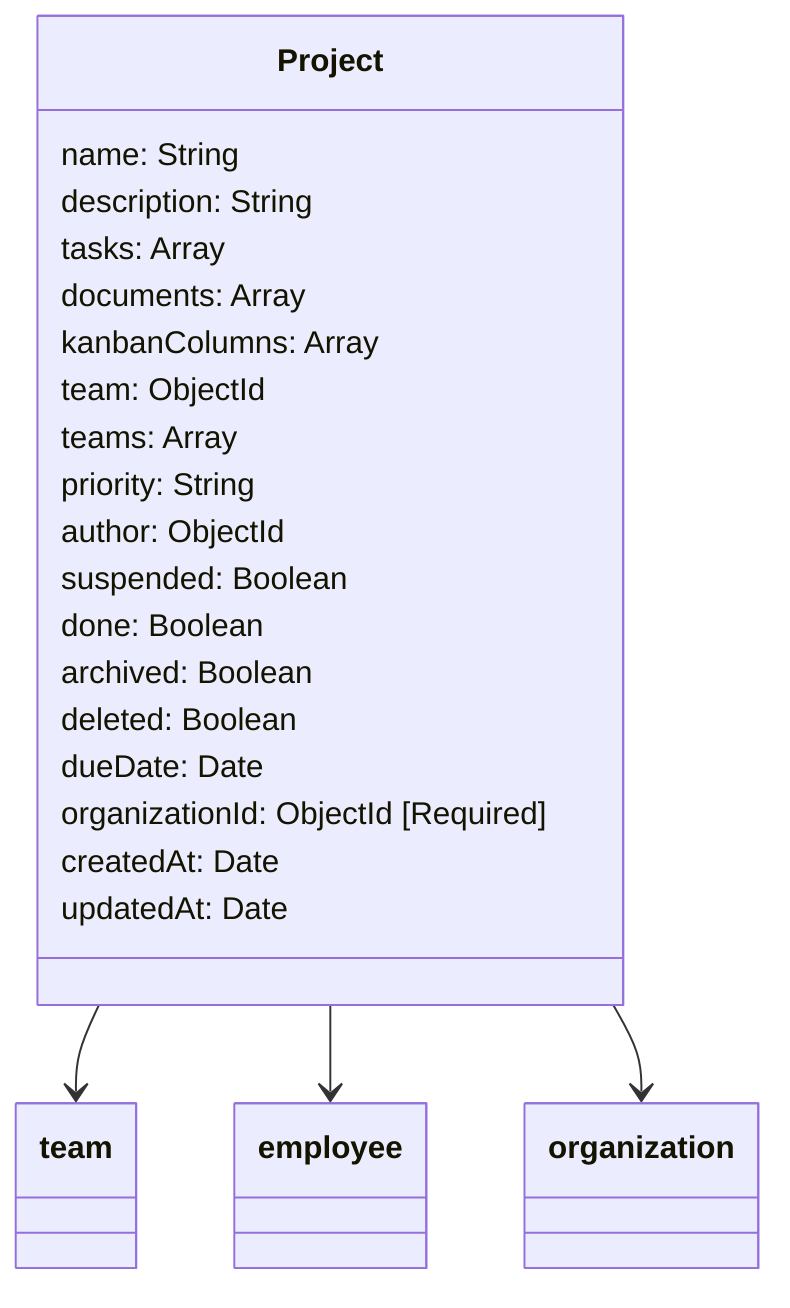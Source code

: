 classDiagram
  class Project {
    name: String
    description: String
    tasks: Array
    documents: Array
    kanbanColumns: Array
    team: ObjectId
    teams: Array
    priority: String
    author: ObjectId
    suspended: Boolean
    done: Boolean
    archived: Boolean
    deleted: Boolean
    dueDate: Date
    organizationId: ObjectId [Required]
    createdAt: Date
    updatedAt: Date
  }

  Project --> team
  Project --> employee
  Project --> organization